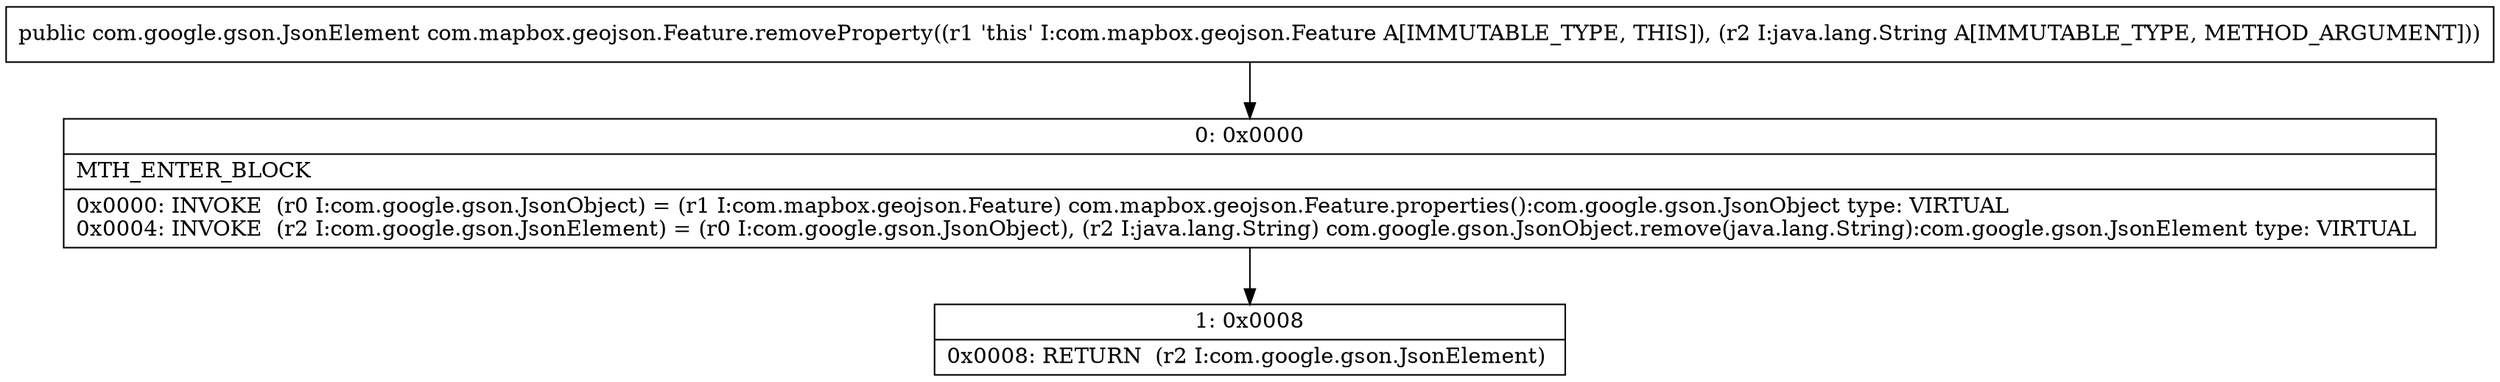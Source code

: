 digraph "CFG forcom.mapbox.geojson.Feature.removeProperty(Ljava\/lang\/String;)Lcom\/google\/gson\/JsonElement;" {
Node_0 [shape=record,label="{0\:\ 0x0000|MTH_ENTER_BLOCK\l|0x0000: INVOKE  (r0 I:com.google.gson.JsonObject) = (r1 I:com.mapbox.geojson.Feature) com.mapbox.geojson.Feature.properties():com.google.gson.JsonObject type: VIRTUAL \l0x0004: INVOKE  (r2 I:com.google.gson.JsonElement) = (r0 I:com.google.gson.JsonObject), (r2 I:java.lang.String) com.google.gson.JsonObject.remove(java.lang.String):com.google.gson.JsonElement type: VIRTUAL \l}"];
Node_1 [shape=record,label="{1\:\ 0x0008|0x0008: RETURN  (r2 I:com.google.gson.JsonElement) \l}"];
MethodNode[shape=record,label="{public com.google.gson.JsonElement com.mapbox.geojson.Feature.removeProperty((r1 'this' I:com.mapbox.geojson.Feature A[IMMUTABLE_TYPE, THIS]), (r2 I:java.lang.String A[IMMUTABLE_TYPE, METHOD_ARGUMENT])) }"];
MethodNode -> Node_0;
Node_0 -> Node_1;
}

